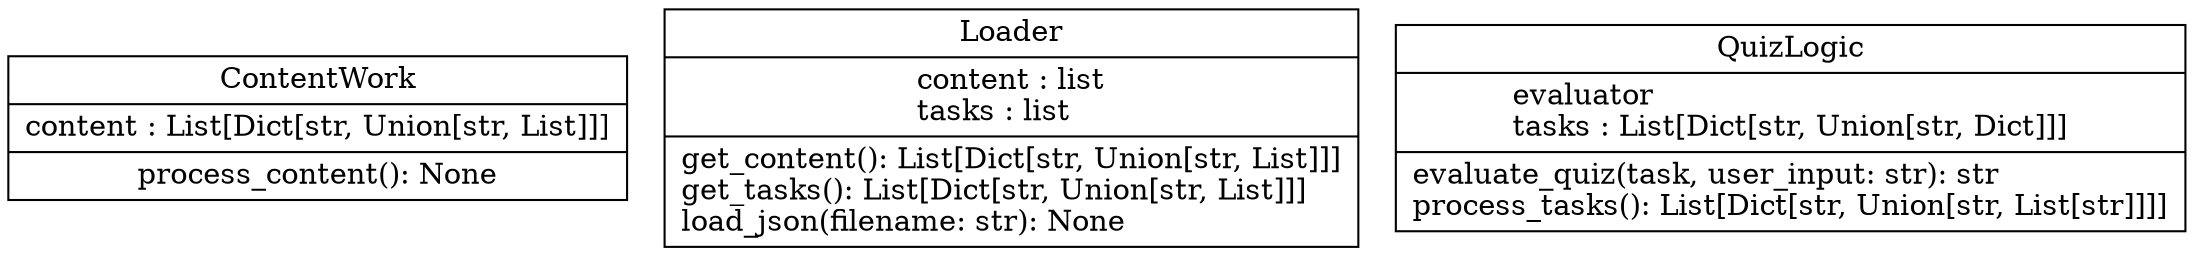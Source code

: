 digraph "classes_NewBackend" {
rankdir=BT
charset="utf-8"
"game_logic.game_python.content_work.ContentWork" [color="black", fontcolor="black", label=<{ContentWork|content : List[Dict[str, Union[str, List]]]<br ALIGN="LEFT"/>|process_content(): None<br ALIGN="LEFT"/>}>, shape="record", style="solid"];
"game_logic.game_python.loader.Loader" [color="black", fontcolor="black", label=<{Loader|content : list<br ALIGN="LEFT"/>tasks : list<br ALIGN="LEFT"/>|get_content(): List[Dict[str, Union[str, List]]]<br ALIGN="LEFT"/>get_tasks(): List[Dict[str, Union[str, List]]]<br ALIGN="LEFT"/>load_json(filename: str): None<br ALIGN="LEFT"/>}>, shape="record", style="solid"];
"game_logic.game_python.quiz_logic.QuizLogic" [color="black", fontcolor="black", label=<{QuizLogic|evaluator<br ALIGN="LEFT"/>tasks : List[Dict[str, Union[str, Dict]]]<br ALIGN="LEFT"/>|evaluate_quiz(task, user_input: str): str<br ALIGN="LEFT"/>process_tasks(): List[Dict[str, Union[str, List[str]]]]<br ALIGN="LEFT"/>}>, shape="record", style="solid"];
}

